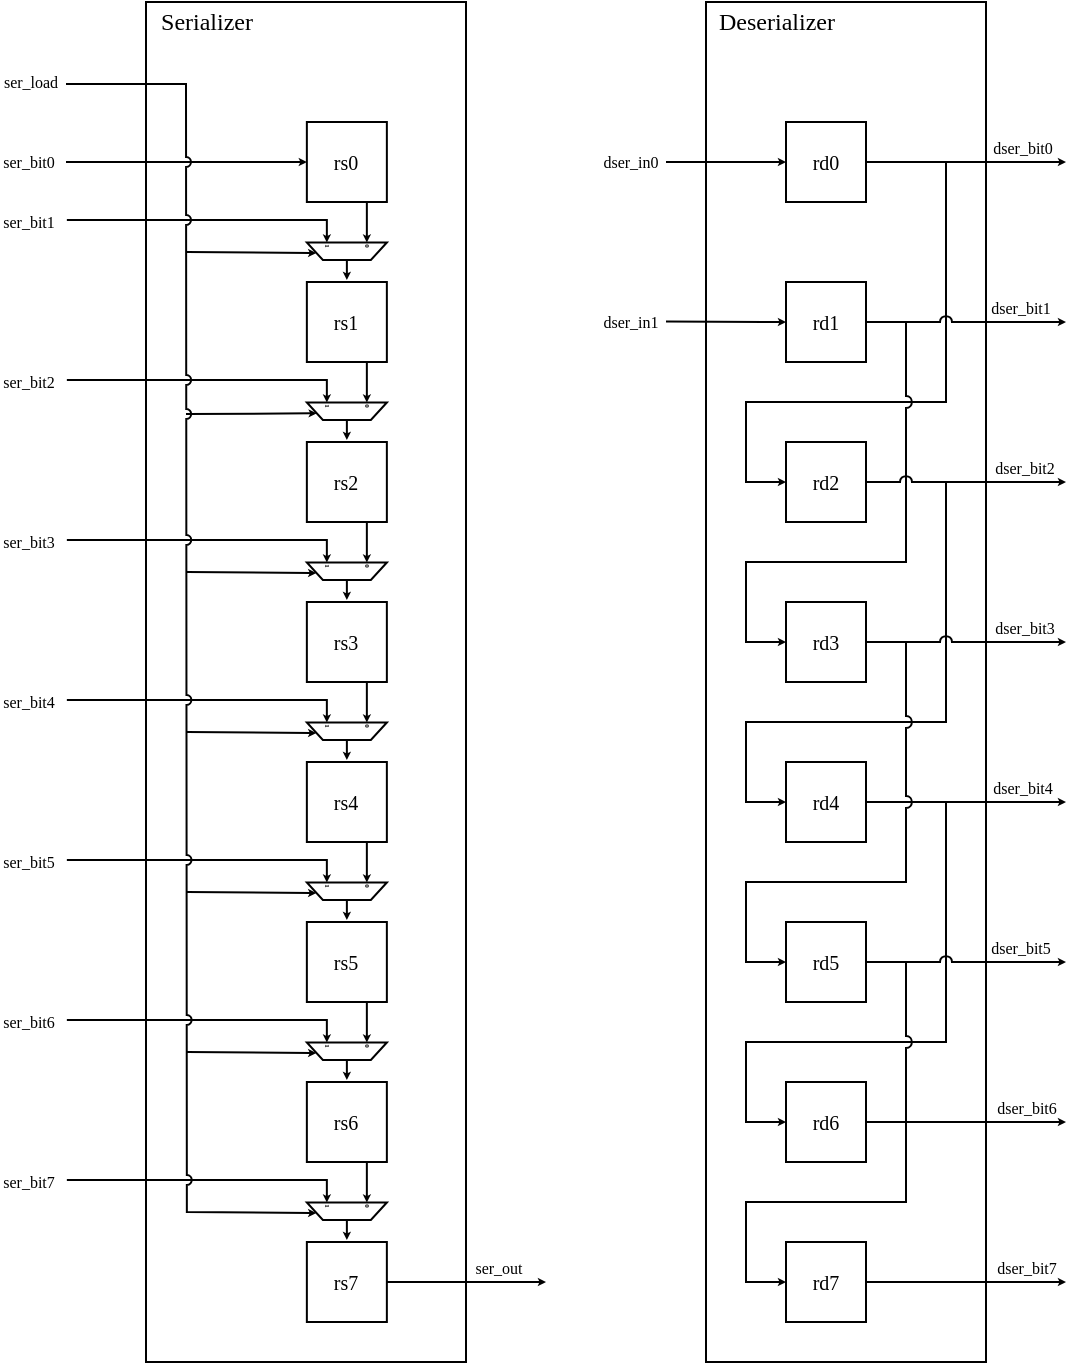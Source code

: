 <mxfile version="16.6.3" type="github">
  <diagram id="MqHUhfrrWIdtyrn8XvhO" name="Page-1">
    <mxGraphModel dx="449" dy="311" grid="1" gridSize="10" guides="1" tooltips="1" connect="1" arrows="1" fold="1" page="1" pageScale="1" pageWidth="827" pageHeight="1169" math="0" shadow="0">
      <root>
        <mxCell id="0" />
        <mxCell id="1" parent="0" />
        <mxCell id="OKn4Y-EZjeskhZOx6g82-79" value="" style="rounded=0;whiteSpace=wrap;html=1;labelBackgroundColor=none;fontFamily=Times New Roman;fontSize=8;fillColor=none;" parent="1" vertex="1">
          <mxGeometry x="180" y="40" width="160" height="680" as="geometry" />
        </mxCell>
        <mxCell id="LxgAofAfpHLzP516k_iO-2" value="" style="endArrow=classic;html=1;rounded=0;fontFamily=Times New Roman;fontSize=10;startSize=1;endSize=1;strokeWidth=1;jumpSize=1;entryX=0;entryY=0.5;entryDx=0;entryDy=0;" parent="1" target="OKn4Y-EZjeskhZOx6g82-7" edge="1">
          <mxGeometry width="50" height="50" relative="1" as="geometry">
            <mxPoint x="140" y="120" as="sourcePoint" />
            <mxPoint x="260.43" y="121" as="targetPoint" />
            <Array as="points" />
          </mxGeometry>
        </mxCell>
        <mxCell id="LxgAofAfpHLzP516k_iO-3" value="&lt;font style=&quot;font-size: 8px;&quot;&gt;ser_bit0&lt;/font&gt;" style="edgeLabel;html=1;align=center;verticalAlign=middle;resizable=0;points=[];fontFamily=Times New Roman;fontSize=8;" parent="LxgAofAfpHLzP516k_iO-2" vertex="1" connectable="0">
          <mxGeometry x="-0.857" y="1" relative="1" as="geometry">
            <mxPoint x="-28" y="1" as="offset" />
          </mxGeometry>
        </mxCell>
        <mxCell id="OKn4Y-EZjeskhZOx6g82-7" value="rs0" style="whiteSpace=wrap;html=1;aspect=fixed;fontFamily=Times New Roman;fontSize=10;" parent="1" vertex="1">
          <mxGeometry x="260.43" y="100" width="40" height="40" as="geometry" />
        </mxCell>
        <mxCell id="OKn4Y-EZjeskhZOx6g82-15" value="" style="shape=stencil(vZXRboMgFIafxtsGZU13u7jtchfLXoAqraQIBpjWPf2OgF3VahujS4zK+T0fx184BjjWGSloEKEswK9BFIUIwRnGVW9MdEET44IlUYzsOXWKNkqeaMVS4xlMZFQx06j4LUAv8Exz4DiRQgCESaE7ypUOMMIE5KKzg/np686oAH5ODVW+SBcNove52E20XYu8W4682a5jRvg/Hi9mRLgWuFtxuNaHWwwczsfiGCJjGxLHe5Kcjkp+i3SYNaodpKI3hD9ZGM1+mm5jL7a8JzT92jbJ1Nxm2esjZjVZB5IzXsPY39i8L7BGQ+yDVnD+lDkRd0iMc9fhJh4qSNP7BkIr57KkdzrabXIL4ExcAS492SOWYDzPYPR2C3oIkXCpp6yE+IibODb0bOwyUJ0CLq/UdcXvuZJwdhQulrM0bX9bYwX0JwmnJtnNnGR0RVkDBvvIRt2f2gZ+AQ==);whiteSpace=wrap;html=1;verticalAlign=middle;spacingTop=0;spacingLeft=5;rotation=90;fontFamily=Times New Roman;fontSize=10;autosize=0;" parent="1" vertex="1">
          <mxGeometry x="276.06" y="144.63" width="8.75" height="40" as="geometry" />
        </mxCell>
        <mxCell id="OKn4Y-EZjeskhZOx6g82-16" value="" style="endArrow=classic;html=1;rounded=0;fontFamily=Times New Roman;fontSize=10;exitX=1;exitY=0.5;exitDx=0;exitDy=0;jumpSize=1;strokeWidth=1;endSize=1;startSize=1;" parent="1" source="OKn4Y-EZjeskhZOx6g82-15" edge="1">
          <mxGeometry width="50" height="50" relative="1" as="geometry">
            <mxPoint x="230.43" y="239" as="sourcePoint" />
            <mxPoint x="280.43" y="179" as="targetPoint" />
          </mxGeometry>
        </mxCell>
        <mxCell id="OKn4Y-EZjeskhZOx6g82-18" value="" style="endArrow=classic;html=1;rounded=0;fontFamily=Times New Roman;fontSize=10;jumpSize=1;strokeWidth=1;endSize=1;startSize=1;entryX=0;entryY=0.25;entryDx=0;entryDy=0;exitX=0.75;exitY=1;exitDx=0;exitDy=0;" parent="1" source="OKn4Y-EZjeskhZOx6g82-7" target="OKn4Y-EZjeskhZOx6g82-15" edge="1">
          <mxGeometry width="50" height="50" relative="1" as="geometry">
            <mxPoint x="290.43" y="179" as="sourcePoint" />
            <mxPoint x="290.43" y="159" as="targetPoint" />
          </mxGeometry>
        </mxCell>
        <mxCell id="OKn4Y-EZjeskhZOx6g82-21" value="" style="endArrow=classic;html=1;rounded=0;fontFamily=Times New Roman;fontSize=10;startSize=1;endSize=1;strokeWidth=1;jumpSize=1;entryX=0;entryY=0.75;entryDx=0;entryDy=0;" parent="1" target="OKn4Y-EZjeskhZOx6g82-15" edge="1">
          <mxGeometry width="50" height="50" relative="1" as="geometry">
            <mxPoint x="140.43" y="149" as="sourcePoint" />
            <mxPoint x="250.43" y="159" as="targetPoint" />
            <Array as="points">
              <mxPoint x="270.43" y="149" />
            </Array>
          </mxGeometry>
        </mxCell>
        <mxCell id="OKn4Y-EZjeskhZOx6g82-22" value="" style="endArrow=classic;html=1;rounded=0;fontFamily=Times New Roman;fontSize=10;startSize=1;endSize=1;strokeWidth=1;jumpSize=1;entryX=0.485;entryY=0.883;entryDx=0;entryDy=0;entryPerimeter=0;" parent="1" edge="1">
          <mxGeometry width="50" height="50" relative="1" as="geometry">
            <mxPoint x="200.43" y="165" as="sourcePoint" />
            <mxPoint x="265.115" y="165.499" as="targetPoint" />
            <Array as="points" />
          </mxGeometry>
        </mxCell>
        <mxCell id="OKn4Y-EZjeskhZOx6g82-23" value="rs1" style="whiteSpace=wrap;html=1;aspect=fixed;fontFamily=Times New Roman;fontSize=10;" parent="1" vertex="1">
          <mxGeometry x="260.43" y="180" width="40" height="40" as="geometry" />
        </mxCell>
        <mxCell id="OKn4Y-EZjeskhZOx6g82-24" value="" style="shape=stencil(vZXRboMgFIafxtsGZU13u7jtchfLXoAqraQIBpjWPf2OgF3VahujS4zK+T0fx184BjjWGSloEKEswK9BFIUIwRnGVW9MdEET44IlUYzsOXWKNkqeaMVS4xlMZFQx06j4LUAv8Exz4DiRQgCESaE7ypUOMMIE5KKzg/np686oAH5ODVW+SBcNove52E20XYu8W4682a5jRvg/Hi9mRLgWuFtxuNaHWwwczsfiGCJjGxLHe5Kcjkp+i3SYNaodpKI3hD9ZGM1+mm5jL7a8JzT92jbJ1Nxm2esjZjVZB5IzXsPY39i8L7BGQ+yDVnD+lDkRd0iMc9fhJh4qSNP7BkIr57KkdzrabXIL4ExcAS492SOWYDzPYPR2C3oIkXCpp6yE+IibODb0bOwyUJ0CLq/UdcXvuZJwdhQulrM0bX9bYwX0JwmnJtnNnGR0RVkDBvvIRt2f2gZ+AQ==);whiteSpace=wrap;html=1;verticalAlign=middle;spacingTop=0;spacingLeft=5;rotation=90;fontFamily=Times New Roman;fontSize=10;autosize=0;" parent="1" vertex="1">
          <mxGeometry x="276.06" y="224.63" width="8.75" height="40" as="geometry" />
        </mxCell>
        <mxCell id="OKn4Y-EZjeskhZOx6g82-25" value="" style="endArrow=classic;html=1;rounded=0;fontFamily=Times New Roman;fontSize=10;exitX=1;exitY=0.5;exitDx=0;exitDy=0;jumpSize=1;strokeWidth=1;endSize=1;startSize=1;" parent="1" source="OKn4Y-EZjeskhZOx6g82-24" edge="1">
          <mxGeometry width="50" height="50" relative="1" as="geometry">
            <mxPoint x="230.43" y="319" as="sourcePoint" />
            <mxPoint x="280.43" y="259" as="targetPoint" />
          </mxGeometry>
        </mxCell>
        <mxCell id="OKn4Y-EZjeskhZOx6g82-26" value="" style="endArrow=classic;html=1;rounded=0;fontFamily=Times New Roman;fontSize=10;jumpSize=1;strokeWidth=1;endSize=1;startSize=1;entryX=0;entryY=0.25;entryDx=0;entryDy=0;exitX=0.75;exitY=1;exitDx=0;exitDy=0;" parent="1" source="OKn4Y-EZjeskhZOx6g82-23" target="OKn4Y-EZjeskhZOx6g82-24" edge="1">
          <mxGeometry width="50" height="50" relative="1" as="geometry">
            <mxPoint x="290.43" y="259" as="sourcePoint" />
            <mxPoint x="290.43" y="239" as="targetPoint" />
          </mxGeometry>
        </mxCell>
        <mxCell id="OKn4Y-EZjeskhZOx6g82-27" value="" style="endArrow=classic;html=1;rounded=0;fontFamily=Times New Roman;fontSize=10;startSize=1;endSize=1;strokeWidth=1;jumpSize=5;entryX=0;entryY=0.75;entryDx=0;entryDy=0;jumpStyle=arc;" parent="1" target="OKn4Y-EZjeskhZOx6g82-24" edge="1">
          <mxGeometry width="50" height="50" relative="1" as="geometry">
            <mxPoint x="140.43" y="229" as="sourcePoint" />
            <mxPoint x="250.43" y="239" as="targetPoint" />
            <Array as="points">
              <mxPoint x="270.43" y="229" />
            </Array>
          </mxGeometry>
        </mxCell>
        <mxCell id="OKn4Y-EZjeskhZOx6g82-28" value="" style="endArrow=classic;html=1;rounded=0;fontFamily=Times New Roman;fontSize=10;startSize=1;endSize=1;strokeWidth=1;jumpSize=1;entryX=0.618;entryY=0.877;entryDx=0;entryDy=0;entryPerimeter=0;" parent="1" target="OKn4Y-EZjeskhZOx6g82-24" edge="1">
          <mxGeometry width="50" height="50" relative="1" as="geometry">
            <mxPoint x="200" y="246" as="sourcePoint" />
            <mxPoint x="265.115" y="246.499" as="targetPoint" />
          </mxGeometry>
        </mxCell>
        <mxCell id="OKn4Y-EZjeskhZOx6g82-29" value="rs2" style="whiteSpace=wrap;html=1;aspect=fixed;fontFamily=Times New Roman;fontSize=10;" parent="1" vertex="1">
          <mxGeometry x="260.43" y="260" width="40" height="40" as="geometry" />
        </mxCell>
        <mxCell id="OKn4Y-EZjeskhZOx6g82-30" value="" style="shape=stencil(vZXRboMgFIafxtsGZU13u7jtchfLXoAqraQIBpjWPf2OgF3VahujS4zK+T0fx184BjjWGSloEKEswK9BFIUIwRnGVW9MdEET44IlUYzsOXWKNkqeaMVS4xlMZFQx06j4LUAv8Exz4DiRQgCESaE7ypUOMMIE5KKzg/np686oAH5ODVW+SBcNove52E20XYu8W4682a5jRvg/Hi9mRLgWuFtxuNaHWwwczsfiGCJjGxLHe5Kcjkp+i3SYNaodpKI3hD9ZGM1+mm5jL7a8JzT92jbJ1Nxm2esjZjVZB5IzXsPY39i8L7BGQ+yDVnD+lDkRd0iMc9fhJh4qSNP7BkIr57KkdzrabXIL4ExcAS492SOWYDzPYPR2C3oIkXCpp6yE+IibODb0bOwyUJ0CLq/UdcXvuZJwdhQulrM0bX9bYwX0JwmnJtnNnGR0RVkDBvvIRt2f2gZ+AQ==);whiteSpace=wrap;html=1;verticalAlign=middle;spacingTop=0;spacingLeft=5;rotation=90;fontFamily=Times New Roman;fontSize=10;autosize=0;" parent="1" vertex="1">
          <mxGeometry x="276.06" y="304.63" width="8.75" height="40" as="geometry" />
        </mxCell>
        <mxCell id="OKn4Y-EZjeskhZOx6g82-31" value="" style="endArrow=classic;html=1;rounded=0;fontFamily=Times New Roman;fontSize=10;exitX=1;exitY=0.5;exitDx=0;exitDy=0;jumpSize=1;strokeWidth=1;endSize=1;startSize=1;" parent="1" source="OKn4Y-EZjeskhZOx6g82-30" edge="1">
          <mxGeometry width="50" height="50" relative="1" as="geometry">
            <mxPoint x="230.43" y="399" as="sourcePoint" />
            <mxPoint x="280.43" y="339" as="targetPoint" />
          </mxGeometry>
        </mxCell>
        <mxCell id="OKn4Y-EZjeskhZOx6g82-32" value="" style="endArrow=classic;html=1;rounded=0;fontFamily=Times New Roman;fontSize=10;jumpSize=1;strokeWidth=1;endSize=1;startSize=1;entryX=0;entryY=0.25;entryDx=0;entryDy=0;exitX=0.75;exitY=1;exitDx=0;exitDy=0;" parent="1" source="OKn4Y-EZjeskhZOx6g82-29" target="OKn4Y-EZjeskhZOx6g82-30" edge="1">
          <mxGeometry width="50" height="50" relative="1" as="geometry">
            <mxPoint x="290.43" y="339" as="sourcePoint" />
            <mxPoint x="290.43" y="319" as="targetPoint" />
          </mxGeometry>
        </mxCell>
        <mxCell id="OKn4Y-EZjeskhZOx6g82-33" value="" style="endArrow=classic;html=1;rounded=0;fontFamily=Times New Roman;fontSize=10;startSize=1;endSize=1;strokeWidth=1;jumpSize=1;entryX=0;entryY=0.75;entryDx=0;entryDy=0;" parent="1" target="OKn4Y-EZjeskhZOx6g82-30" edge="1">
          <mxGeometry width="50" height="50" relative="1" as="geometry">
            <mxPoint x="140.43" y="309" as="sourcePoint" />
            <mxPoint x="250.43" y="319" as="targetPoint" />
            <Array as="points">
              <mxPoint x="270.43" y="309" />
            </Array>
          </mxGeometry>
        </mxCell>
        <mxCell id="OKn4Y-EZjeskhZOx6g82-34" value="" style="endArrow=classic;html=1;rounded=0;fontFamily=Times New Roman;fontSize=10;startSize=1;endSize=1;strokeWidth=1;jumpSize=1;entryX=0.485;entryY=0.883;entryDx=0;entryDy=0;entryPerimeter=0;" parent="1" edge="1">
          <mxGeometry width="50" height="50" relative="1" as="geometry">
            <mxPoint x="200.43" y="325" as="sourcePoint" />
            <mxPoint x="265.115" y="325.499" as="targetPoint" />
          </mxGeometry>
        </mxCell>
        <mxCell id="OKn4Y-EZjeskhZOx6g82-35" value="rs3" style="whiteSpace=wrap;html=1;aspect=fixed;fontFamily=Times New Roman;fontSize=10;" parent="1" vertex="1">
          <mxGeometry x="260.43" y="340" width="40" height="40" as="geometry" />
        </mxCell>
        <mxCell id="OKn4Y-EZjeskhZOx6g82-36" value="" style="shape=stencil(vZXRboMgFIafxtsGZU13u7jtchfLXoAqraQIBpjWPf2OgF3VahujS4zK+T0fx184BjjWGSloEKEswK9BFIUIwRnGVW9MdEET44IlUYzsOXWKNkqeaMVS4xlMZFQx06j4LUAv8Exz4DiRQgCESaE7ypUOMMIE5KKzg/np686oAH5ODVW+SBcNove52E20XYu8W4682a5jRvg/Hi9mRLgWuFtxuNaHWwwczsfiGCJjGxLHe5Kcjkp+i3SYNaodpKI3hD9ZGM1+mm5jL7a8JzT92jbJ1Nxm2esjZjVZB5IzXsPY39i8L7BGQ+yDVnD+lDkRd0iMc9fhJh4qSNP7BkIr57KkdzrabXIL4ExcAS492SOWYDzPYPR2C3oIkXCpp6yE+IibODb0bOwyUJ0CLq/UdcXvuZJwdhQulrM0bX9bYwX0JwmnJtnNnGR0RVkDBvvIRt2f2gZ+AQ==);whiteSpace=wrap;html=1;verticalAlign=middle;spacingTop=0;spacingLeft=5;rotation=90;fontFamily=Times New Roman;fontSize=10;autosize=0;" parent="1" vertex="1">
          <mxGeometry x="276.06" y="384.63" width="8.75" height="40" as="geometry" />
        </mxCell>
        <mxCell id="OKn4Y-EZjeskhZOx6g82-37" value="" style="endArrow=classic;html=1;rounded=0;fontFamily=Times New Roman;fontSize=10;exitX=1;exitY=0.5;exitDx=0;exitDy=0;jumpSize=1;strokeWidth=1;endSize=1;startSize=1;" parent="1" source="OKn4Y-EZjeskhZOx6g82-36" edge="1">
          <mxGeometry width="50" height="50" relative="1" as="geometry">
            <mxPoint x="230.43" y="479" as="sourcePoint" />
            <mxPoint x="280.43" y="419" as="targetPoint" />
          </mxGeometry>
        </mxCell>
        <mxCell id="OKn4Y-EZjeskhZOx6g82-38" value="" style="endArrow=classic;html=1;rounded=0;fontFamily=Times New Roman;fontSize=10;jumpSize=1;strokeWidth=1;endSize=1;startSize=1;entryX=0;entryY=0.25;entryDx=0;entryDy=0;exitX=0.75;exitY=1;exitDx=0;exitDy=0;" parent="1" source="OKn4Y-EZjeskhZOx6g82-35" target="OKn4Y-EZjeskhZOx6g82-36" edge="1">
          <mxGeometry width="50" height="50" relative="1" as="geometry">
            <mxPoint x="290.43" y="419" as="sourcePoint" />
            <mxPoint x="290.43" y="399" as="targetPoint" />
          </mxGeometry>
        </mxCell>
        <mxCell id="OKn4Y-EZjeskhZOx6g82-39" value="" style="endArrow=classic;html=1;rounded=0;fontFamily=Times New Roman;fontSize=10;startSize=1;endSize=1;strokeWidth=1;jumpSize=1;entryX=0;entryY=0.75;entryDx=0;entryDy=0;" parent="1" target="OKn4Y-EZjeskhZOx6g82-36" edge="1">
          <mxGeometry width="50" height="50" relative="1" as="geometry">
            <mxPoint x="140.43" y="389" as="sourcePoint" />
            <mxPoint x="250.43" y="399" as="targetPoint" />
            <Array as="points">
              <mxPoint x="270.43" y="389" />
            </Array>
          </mxGeometry>
        </mxCell>
        <mxCell id="OKn4Y-EZjeskhZOx6g82-40" value="" style="endArrow=classic;html=1;rounded=0;fontFamily=Times New Roman;fontSize=10;startSize=1;endSize=1;strokeWidth=1;jumpSize=1;entryX=0.485;entryY=0.883;entryDx=0;entryDy=0;entryPerimeter=0;" parent="1" edge="1">
          <mxGeometry width="50" height="50" relative="1" as="geometry">
            <mxPoint x="200.43" y="405" as="sourcePoint" />
            <mxPoint x="265.115" y="405.499" as="targetPoint" />
          </mxGeometry>
        </mxCell>
        <mxCell id="OKn4Y-EZjeskhZOx6g82-41" value="rs4" style="whiteSpace=wrap;html=1;aspect=fixed;fontFamily=Times New Roman;fontSize=10;" parent="1" vertex="1">
          <mxGeometry x="260.43" y="420" width="40" height="40" as="geometry" />
        </mxCell>
        <mxCell id="OKn4Y-EZjeskhZOx6g82-42" value="" style="shape=stencil(vZXRboMgFIafxtsGZU13u7jtchfLXoAqraQIBpjWPf2OgF3VahujS4zK+T0fx184BjjWGSloEKEswK9BFIUIwRnGVW9MdEET44IlUYzsOXWKNkqeaMVS4xlMZFQx06j4LUAv8Exz4DiRQgCESaE7ypUOMMIE5KKzg/np686oAH5ODVW+SBcNove52E20XYu8W4682a5jRvg/Hi9mRLgWuFtxuNaHWwwczsfiGCJjGxLHe5Kcjkp+i3SYNaodpKI3hD9ZGM1+mm5jL7a8JzT92jbJ1Nxm2esjZjVZB5IzXsPY39i8L7BGQ+yDVnD+lDkRd0iMc9fhJh4qSNP7BkIr57KkdzrabXIL4ExcAS492SOWYDzPYPR2C3oIkXCpp6yE+IibODb0bOwyUJ0CLq/UdcXvuZJwdhQulrM0bX9bYwX0JwmnJtnNnGR0RVkDBvvIRt2f2gZ+AQ==);whiteSpace=wrap;html=1;verticalAlign=middle;spacingTop=0;spacingLeft=5;rotation=90;fontFamily=Times New Roman;fontSize=10;autosize=0;" parent="1" vertex="1">
          <mxGeometry x="276.06" y="464.63" width="8.75" height="40" as="geometry" />
        </mxCell>
        <mxCell id="OKn4Y-EZjeskhZOx6g82-43" value="" style="endArrow=classic;html=1;rounded=0;fontFamily=Times New Roman;fontSize=10;exitX=1;exitY=0.5;exitDx=0;exitDy=0;jumpSize=1;strokeWidth=1;endSize=1;startSize=1;" parent="1" source="OKn4Y-EZjeskhZOx6g82-42" edge="1">
          <mxGeometry width="50" height="50" relative="1" as="geometry">
            <mxPoint x="230.43" y="559" as="sourcePoint" />
            <mxPoint x="280.43" y="499" as="targetPoint" />
          </mxGeometry>
        </mxCell>
        <mxCell id="OKn4Y-EZjeskhZOx6g82-44" value="" style="endArrow=classic;html=1;rounded=0;fontFamily=Times New Roman;fontSize=10;jumpSize=1;strokeWidth=1;endSize=1;startSize=1;entryX=0;entryY=0.25;entryDx=0;entryDy=0;exitX=0.75;exitY=1;exitDx=0;exitDy=0;" parent="1" source="OKn4Y-EZjeskhZOx6g82-41" target="OKn4Y-EZjeskhZOx6g82-42" edge="1">
          <mxGeometry width="50" height="50" relative="1" as="geometry">
            <mxPoint x="290.43" y="499" as="sourcePoint" />
            <mxPoint x="290.43" y="479" as="targetPoint" />
          </mxGeometry>
        </mxCell>
        <mxCell id="OKn4Y-EZjeskhZOx6g82-45" value="" style="endArrow=classic;html=1;rounded=0;fontFamily=Times New Roman;fontSize=10;startSize=1;endSize=1;strokeWidth=1;jumpSize=1;entryX=0;entryY=0.75;entryDx=0;entryDy=0;" parent="1" target="OKn4Y-EZjeskhZOx6g82-42" edge="1">
          <mxGeometry width="50" height="50" relative="1" as="geometry">
            <mxPoint x="140.43" y="469" as="sourcePoint" />
            <mxPoint x="250.43" y="479" as="targetPoint" />
            <Array as="points">
              <mxPoint x="270.43" y="469" />
            </Array>
          </mxGeometry>
        </mxCell>
        <mxCell id="OKn4Y-EZjeskhZOx6g82-46" value="" style="endArrow=classic;html=1;rounded=0;fontFamily=Times New Roman;fontSize=10;startSize=1;endSize=1;strokeWidth=1;jumpSize=1;entryX=0.485;entryY=0.883;entryDx=0;entryDy=0;entryPerimeter=0;" parent="1" edge="1">
          <mxGeometry width="50" height="50" relative="1" as="geometry">
            <mxPoint x="200.43" y="485" as="sourcePoint" />
            <mxPoint x="265.115" y="485.499" as="targetPoint" />
          </mxGeometry>
        </mxCell>
        <mxCell id="OKn4Y-EZjeskhZOx6g82-47" value="rs5" style="whiteSpace=wrap;html=1;aspect=fixed;fontFamily=Times New Roman;fontSize=10;" parent="1" vertex="1">
          <mxGeometry x="260.43" y="500" width="40" height="40" as="geometry" />
        </mxCell>
        <mxCell id="OKn4Y-EZjeskhZOx6g82-48" value="" style="shape=stencil(vZXRboMgFIafxtsGZU13u7jtchfLXoAqraQIBpjWPf2OgF3VahujS4zK+T0fx184BjjWGSloEKEswK9BFIUIwRnGVW9MdEET44IlUYzsOXWKNkqeaMVS4xlMZFQx06j4LUAv8Exz4DiRQgCESaE7ypUOMMIE5KKzg/np686oAH5ODVW+SBcNove52E20XYu8W4682a5jRvg/Hi9mRLgWuFtxuNaHWwwczsfiGCJjGxLHe5Kcjkp+i3SYNaodpKI3hD9ZGM1+mm5jL7a8JzT92jbJ1Nxm2esjZjVZB5IzXsPY39i8L7BGQ+yDVnD+lDkRd0iMc9fhJh4qSNP7BkIr57KkdzrabXIL4ExcAS492SOWYDzPYPR2C3oIkXCpp6yE+IibODb0bOwyUJ0CLq/UdcXvuZJwdhQulrM0bX9bYwX0JwmnJtnNnGR0RVkDBvvIRt2f2gZ+AQ==);whiteSpace=wrap;html=1;verticalAlign=middle;spacingTop=0;spacingLeft=5;rotation=90;fontFamily=Times New Roman;fontSize=10;autosize=0;" parent="1" vertex="1">
          <mxGeometry x="276.06" y="544.63" width="8.75" height="40" as="geometry" />
        </mxCell>
        <mxCell id="OKn4Y-EZjeskhZOx6g82-49" value="" style="endArrow=classic;html=1;rounded=0;fontFamily=Times New Roman;fontSize=10;exitX=1;exitY=0.5;exitDx=0;exitDy=0;jumpSize=1;strokeWidth=1;endSize=1;startSize=1;" parent="1" source="OKn4Y-EZjeskhZOx6g82-48" edge="1">
          <mxGeometry width="50" height="50" relative="1" as="geometry">
            <mxPoint x="230.43" y="639" as="sourcePoint" />
            <mxPoint x="280.43" y="579" as="targetPoint" />
          </mxGeometry>
        </mxCell>
        <mxCell id="OKn4Y-EZjeskhZOx6g82-50" value="" style="endArrow=classic;html=1;rounded=0;fontFamily=Times New Roman;fontSize=10;jumpSize=1;strokeWidth=1;endSize=1;startSize=1;entryX=0;entryY=0.25;entryDx=0;entryDy=0;exitX=0.75;exitY=1;exitDx=0;exitDy=0;" parent="1" source="OKn4Y-EZjeskhZOx6g82-47" target="OKn4Y-EZjeskhZOx6g82-48" edge="1">
          <mxGeometry width="50" height="50" relative="1" as="geometry">
            <mxPoint x="290.43" y="579" as="sourcePoint" />
            <mxPoint x="290.43" y="559" as="targetPoint" />
          </mxGeometry>
        </mxCell>
        <mxCell id="OKn4Y-EZjeskhZOx6g82-51" value="" style="endArrow=classic;html=1;rounded=0;fontFamily=Times New Roman;fontSize=10;startSize=1;endSize=1;strokeWidth=1;jumpSize=1;entryX=0;entryY=0.75;entryDx=0;entryDy=0;" parent="1" target="OKn4Y-EZjeskhZOx6g82-48" edge="1">
          <mxGeometry width="50" height="50" relative="1" as="geometry">
            <mxPoint x="140.43" y="549" as="sourcePoint" />
            <mxPoint x="250.43" y="559" as="targetPoint" />
            <Array as="points">
              <mxPoint x="270.43" y="549" />
            </Array>
          </mxGeometry>
        </mxCell>
        <mxCell id="OKn4Y-EZjeskhZOx6g82-52" value="" style="endArrow=classic;html=1;rounded=0;fontFamily=Times New Roman;fontSize=10;startSize=1;endSize=1;strokeWidth=1;jumpSize=1;entryX=0.485;entryY=0.883;entryDx=0;entryDy=0;entryPerimeter=0;" parent="1" edge="1">
          <mxGeometry width="50" height="50" relative="1" as="geometry">
            <mxPoint x="200.43" y="565" as="sourcePoint" />
            <mxPoint x="265.115" y="565.499" as="targetPoint" />
          </mxGeometry>
        </mxCell>
        <mxCell id="OKn4Y-EZjeskhZOx6g82-53" value="rs6" style="whiteSpace=wrap;html=1;aspect=fixed;fontFamily=Times New Roman;fontSize=10;" parent="1" vertex="1">
          <mxGeometry x="260.43" y="580" width="40" height="40" as="geometry" />
        </mxCell>
        <mxCell id="OKn4Y-EZjeskhZOx6g82-54" value="" style="shape=stencil(vZXRboMgFIafxtsGZU13u7jtchfLXoAqraQIBpjWPf2OgF3VahujS4zK+T0fx184BjjWGSloEKEswK9BFIUIwRnGVW9MdEET44IlUYzsOXWKNkqeaMVS4xlMZFQx06j4LUAv8Exz4DiRQgCESaE7ypUOMMIE5KKzg/np686oAH5ODVW+SBcNove52E20XYu8W4682a5jRvg/Hi9mRLgWuFtxuNaHWwwczsfiGCJjGxLHe5Kcjkp+i3SYNaodpKI3hD9ZGM1+mm5jL7a8JzT92jbJ1Nxm2esjZjVZB5IzXsPY39i8L7BGQ+yDVnD+lDkRd0iMc9fhJh4qSNP7BkIr57KkdzrabXIL4ExcAS492SOWYDzPYPR2C3oIkXCpp6yE+IibODb0bOwyUJ0CLq/UdcXvuZJwdhQulrM0bX9bYwX0JwmnJtnNnGR0RVkDBvvIRt2f2gZ+AQ==);whiteSpace=wrap;html=1;verticalAlign=middle;spacingTop=0;spacingLeft=5;rotation=90;fontFamily=Times New Roman;fontSize=10;autosize=0;" parent="1" vertex="1">
          <mxGeometry x="276.06" y="624.63" width="8.75" height="40" as="geometry" />
        </mxCell>
        <mxCell id="OKn4Y-EZjeskhZOx6g82-55" value="" style="endArrow=classic;html=1;rounded=0;fontFamily=Times New Roman;fontSize=10;exitX=1;exitY=0.5;exitDx=0;exitDy=0;jumpSize=1;strokeWidth=1;endSize=1;startSize=1;" parent="1" source="OKn4Y-EZjeskhZOx6g82-54" edge="1">
          <mxGeometry width="50" height="50" relative="1" as="geometry">
            <mxPoint x="230.43" y="719" as="sourcePoint" />
            <mxPoint x="280.43" y="659" as="targetPoint" />
          </mxGeometry>
        </mxCell>
        <mxCell id="OKn4Y-EZjeskhZOx6g82-56" value="" style="endArrow=classic;html=1;rounded=0;fontFamily=Times New Roman;fontSize=10;jumpSize=1;strokeWidth=1;endSize=1;startSize=1;entryX=0;entryY=0.25;entryDx=0;entryDy=0;exitX=0.75;exitY=1;exitDx=0;exitDy=0;" parent="1" source="OKn4Y-EZjeskhZOx6g82-53" target="OKn4Y-EZjeskhZOx6g82-54" edge="1">
          <mxGeometry width="50" height="50" relative="1" as="geometry">
            <mxPoint x="290.43" y="659" as="sourcePoint" />
            <mxPoint x="290.43" y="639" as="targetPoint" />
          </mxGeometry>
        </mxCell>
        <mxCell id="OKn4Y-EZjeskhZOx6g82-57" value="" style="endArrow=classic;html=1;rounded=0;fontFamily=Times New Roman;fontSize=10;startSize=1;endSize=1;strokeWidth=1;jumpSize=1;entryX=0;entryY=0.75;entryDx=0;entryDy=0;" parent="1" target="OKn4Y-EZjeskhZOx6g82-54" edge="1">
          <mxGeometry width="50" height="50" relative="1" as="geometry">
            <mxPoint x="140.43" y="629" as="sourcePoint" />
            <mxPoint x="250.43" y="639" as="targetPoint" />
            <Array as="points">
              <mxPoint x="270.43" y="629" />
            </Array>
          </mxGeometry>
        </mxCell>
        <mxCell id="OKn4Y-EZjeskhZOx6g82-58" value="" style="endArrow=classic;html=1;rounded=0;fontFamily=Times New Roman;fontSize=10;startSize=1;endSize=1;strokeWidth=1;jumpSize=5;entryX=0.485;entryY=0.883;entryDx=0;entryDy=0;entryPerimeter=0;jumpStyle=arc;" parent="1" edge="1">
          <mxGeometry width="50" height="50" relative="1" as="geometry">
            <mxPoint x="140" y="81" as="sourcePoint" />
            <mxPoint x="265.115" y="645.499" as="targetPoint" />
            <Array as="points">
              <mxPoint x="200" y="81" />
              <mxPoint x="200.43" y="645" />
            </Array>
          </mxGeometry>
        </mxCell>
        <mxCell id="OKn4Y-EZjeskhZOx6g82-65" value="&lt;font style=&quot;font-size: 8px&quot;&gt;ser_load&lt;/font&gt;" style="edgeLabel;html=1;align=center;verticalAlign=middle;resizable=0;points=[];fontSize=10;fontFamily=Times New Roman;labelBackgroundColor=none;" parent="OKn4Y-EZjeskhZOx6g82-58" vertex="1" connectable="0">
          <mxGeometry x="-0.973" y="1" relative="1" as="geometry">
            <mxPoint x="-28" y="-1" as="offset" />
          </mxGeometry>
        </mxCell>
        <mxCell id="OKn4Y-EZjeskhZOx6g82-59" value="rs7" style="whiteSpace=wrap;html=1;aspect=fixed;fontFamily=Times New Roman;fontSize=10;" parent="1" vertex="1">
          <mxGeometry x="260.43" y="660" width="40" height="40" as="geometry" />
        </mxCell>
        <mxCell id="OKn4Y-EZjeskhZOx6g82-67" value="ser_bit1" style="edgeLabel;html=1;align=center;verticalAlign=middle;resizable=0;points=[];fontSize=8;fontFamily=Times New Roman;" parent="1" vertex="1" connectable="0">
          <mxGeometry x="120.433" y="150" as="geometry" />
        </mxCell>
        <mxCell id="OKn4Y-EZjeskhZOx6g82-68" value="ser_bit2" style="edgeLabel;html=1;align=center;verticalAlign=middle;resizable=0;points=[];fontSize=8;fontFamily=Times New Roman;" parent="1" vertex="1" connectable="0">
          <mxGeometry x="120.573" y="230" as="geometry" />
        </mxCell>
        <mxCell id="OKn4Y-EZjeskhZOx6g82-69" value="ser_bit3" style="edgeLabel;html=1;align=center;verticalAlign=middle;resizable=0;points=[];fontSize=8;fontFamily=Times New Roman;" parent="1" vertex="1" connectable="0">
          <mxGeometry x="120.433" y="310" as="geometry" />
        </mxCell>
        <mxCell id="OKn4Y-EZjeskhZOx6g82-70" value="ser_bit4" style="edgeLabel;html=1;align=center;verticalAlign=middle;resizable=0;points=[];fontSize=8;fontFamily=Times New Roman;" parent="1" vertex="1" connectable="0">
          <mxGeometry x="120.57" y="390" as="geometry" />
        </mxCell>
        <mxCell id="OKn4Y-EZjeskhZOx6g82-71" value="ser_bit5" style="edgeLabel;html=1;align=center;verticalAlign=middle;resizable=0;points=[];fontSize=8;fontFamily=Times New Roman;" parent="1" vertex="1" connectable="0">
          <mxGeometry x="120.573" y="470" as="geometry" />
        </mxCell>
        <mxCell id="OKn4Y-EZjeskhZOx6g82-72" value="ser_bit6" style="edgeLabel;html=1;align=center;verticalAlign=middle;resizable=0;points=[];fontSize=8;fontFamily=Times New Roman;" parent="1" vertex="1" connectable="0">
          <mxGeometry x="120.713" y="550" as="geometry" />
        </mxCell>
        <mxCell id="OKn4Y-EZjeskhZOx6g82-73" value="ser_bit7" style="edgeLabel;html=1;align=center;verticalAlign=middle;resizable=0;points=[];fontSize=8;fontFamily=Times New Roman;" parent="1" vertex="1" connectable="0">
          <mxGeometry x="120.573" y="630" as="geometry" />
        </mxCell>
        <mxCell id="OKn4Y-EZjeskhZOx6g82-77" value="" style="endArrow=classic;html=1;rounded=0;fontFamily=Times New Roman;fontSize=8;startSize=1;endSize=1;strokeWidth=1;jumpStyle=arc;jumpSize=5;exitX=1;exitY=0.5;exitDx=0;exitDy=0;" parent="1" source="OKn4Y-EZjeskhZOx6g82-59" edge="1">
          <mxGeometry width="50" height="50" relative="1" as="geometry">
            <mxPoint x="290" y="519" as="sourcePoint" />
            <mxPoint x="380" y="680" as="targetPoint" />
          </mxGeometry>
        </mxCell>
        <mxCell id="OKn4Y-EZjeskhZOx6g82-78" value="ser_out" style="edgeLabel;html=1;align=center;verticalAlign=middle;resizable=0;points=[];fontSize=8;fontFamily=Times New Roman;" parent="OKn4Y-EZjeskhZOx6g82-77" vertex="1" connectable="0">
          <mxGeometry x="0.227" y="-1" relative="1" as="geometry">
            <mxPoint x="6" y="-8" as="offset" />
          </mxGeometry>
        </mxCell>
        <mxCell id="OKn4Y-EZjeskhZOx6g82-80" value="&lt;font style=&quot;font-size: 12px&quot;&gt;Serializer&lt;/font&gt;" style="text;html=1;align=center;verticalAlign=middle;resizable=0;points=[];autosize=1;strokeColor=none;fillColor=none;fontSize=8;fontFamily=Times New Roman;" parent="1" vertex="1">
          <mxGeometry x="180" y="40" width="60" height="20" as="geometry" />
        </mxCell>
        <mxCell id="xlPUVcPiUmlX-xtXp4R3-2" value="rd0" style="whiteSpace=wrap;html=1;aspect=fixed;fontFamily=Times New Roman;fontSize=10;" vertex="1" parent="1">
          <mxGeometry x="500" y="100" width="40" height="40" as="geometry" />
        </mxCell>
        <mxCell id="xlPUVcPiUmlX-xtXp4R3-3" value="rd1" style="whiteSpace=wrap;html=1;aspect=fixed;fontFamily=Times New Roman;fontSize=10;" vertex="1" parent="1">
          <mxGeometry x="500" y="180" width="40" height="40" as="geometry" />
        </mxCell>
        <mxCell id="xlPUVcPiUmlX-xtXp4R3-4" value="rd2" style="whiteSpace=wrap;html=1;aspect=fixed;fontFamily=Times New Roman;fontSize=10;" vertex="1" parent="1">
          <mxGeometry x="500" y="260" width="40" height="40" as="geometry" />
        </mxCell>
        <mxCell id="xlPUVcPiUmlX-xtXp4R3-5" value="rd3" style="whiteSpace=wrap;html=1;aspect=fixed;fontFamily=Times New Roman;fontSize=10;" vertex="1" parent="1">
          <mxGeometry x="500" y="340" width="40" height="40" as="geometry" />
        </mxCell>
        <mxCell id="xlPUVcPiUmlX-xtXp4R3-11" value="" style="endArrow=classic;html=1;rounded=0;fontFamily=Times New Roman;fontSize=10;jumpSize=1;strokeWidth=1;endSize=1;startSize=1;entryX=0;entryY=0.5;entryDx=0;entryDy=0;" edge="1" parent="1" target="xlPUVcPiUmlX-xtXp4R3-2">
          <mxGeometry width="50" height="50" relative="1" as="geometry">
            <mxPoint x="440" y="120" as="sourcePoint" />
            <mxPoint x="300.435" y="170.255" as="targetPoint" />
          </mxGeometry>
        </mxCell>
        <mxCell id="xlPUVcPiUmlX-xtXp4R3-31" value="&lt;font face=&quot;Times New Roman&quot; style=&quot;font-size: 8px&quot;&gt;dser_in0&lt;/font&gt;" style="edgeLabel;html=1;align=center;verticalAlign=middle;resizable=0;points=[];" vertex="1" connectable="0" parent="xlPUVcPiUmlX-xtXp4R3-11">
          <mxGeometry x="-0.736" y="2" relative="1" as="geometry">
            <mxPoint x="-26" y="1" as="offset" />
          </mxGeometry>
        </mxCell>
        <mxCell id="xlPUVcPiUmlX-xtXp4R3-12" value="" style="endArrow=classic;html=1;rounded=0;fontFamily=Times New Roman;fontSize=10;jumpSize=1;strokeWidth=1;endSize=1;startSize=1;entryX=0;entryY=0.5;entryDx=0;entryDy=0;" edge="1" parent="1" target="xlPUVcPiUmlX-xtXp4R3-3">
          <mxGeometry width="50" height="50" relative="1" as="geometry">
            <mxPoint x="440" y="199.76" as="sourcePoint" />
            <mxPoint x="490" y="200" as="targetPoint" />
          </mxGeometry>
        </mxCell>
        <mxCell id="xlPUVcPiUmlX-xtXp4R3-32" value="dser_in1" style="edgeLabel;html=1;align=center;verticalAlign=middle;resizable=0;points=[];fontSize=8;fontFamily=Times New Roman;" vertex="1" connectable="0" parent="xlPUVcPiUmlX-xtXp4R3-12">
          <mxGeometry x="-0.885" relative="1" as="geometry">
            <mxPoint x="-22" as="offset" />
          </mxGeometry>
        </mxCell>
        <mxCell id="xlPUVcPiUmlX-xtXp4R3-13" value="" style="endArrow=classic;html=1;rounded=0;endSize=1;startSize=1;jumpSize=6;jumpStyle=arc;exitX=1;exitY=0.5;exitDx=0;exitDy=0;entryX=0;entryY=0.5;entryDx=0;entryDy=0;" edge="1" parent="1" source="xlPUVcPiUmlX-xtXp4R3-2" target="xlPUVcPiUmlX-xtXp4R3-4">
          <mxGeometry width="50" height="50" relative="1" as="geometry">
            <mxPoint x="560" y="420" as="sourcePoint" />
            <mxPoint x="550" y="280" as="targetPoint" />
            <Array as="points">
              <mxPoint x="580" y="120" />
              <mxPoint x="580" y="240" />
              <mxPoint x="480" y="240" />
              <mxPoint x="480" y="280" />
            </Array>
          </mxGeometry>
        </mxCell>
        <mxCell id="xlPUVcPiUmlX-xtXp4R3-14" value="" style="endArrow=classic;html=1;rounded=0;fontFamily=Times New Roman;fontSize=10;jumpSize=1;strokeWidth=1;endSize=1;startSize=1;" edge="1" parent="1">
          <mxGeometry width="50" height="50" relative="1" as="geometry">
            <mxPoint x="580" y="120" as="sourcePoint" />
            <mxPoint x="640" y="120" as="targetPoint" />
          </mxGeometry>
        </mxCell>
        <mxCell id="xlPUVcPiUmlX-xtXp4R3-35" value="dser_bit0" style="edgeLabel;html=1;align=center;verticalAlign=middle;resizable=0;points=[];fontSize=8;fontFamily=Times New Roman;" vertex="1" connectable="0" parent="xlPUVcPiUmlX-xtXp4R3-14">
          <mxGeometry x="0.379" y="1" relative="1" as="geometry">
            <mxPoint x="-4" y="-6" as="offset" />
          </mxGeometry>
        </mxCell>
        <mxCell id="xlPUVcPiUmlX-xtXp4R3-15" value="" style="endArrow=classic;html=1;rounded=0;endSize=1;startSize=1;jumpSize=6;jumpStyle=arc;exitX=1;exitY=0.5;exitDx=0;exitDy=0;entryX=0;entryY=0.5;entryDx=0;entryDy=0;" edge="1" parent="1" source="xlPUVcPiUmlX-xtXp4R3-3" target="xlPUVcPiUmlX-xtXp4R3-5">
          <mxGeometry width="50" height="50" relative="1" as="geometry">
            <mxPoint x="550" y="200" as="sourcePoint" />
            <mxPoint x="550" y="360" as="targetPoint" />
            <Array as="points">
              <mxPoint x="560" y="200" />
              <mxPoint x="560" y="320" />
              <mxPoint x="480" y="320" />
              <mxPoint x="480" y="360" />
            </Array>
          </mxGeometry>
        </mxCell>
        <mxCell id="xlPUVcPiUmlX-xtXp4R3-16" value="" style="endArrow=classic;html=1;rounded=0;fontFamily=Times New Roman;fontSize=10;jumpSize=6;strokeWidth=1;endSize=1;startSize=1;jumpStyle=arc;" edge="1" parent="1">
          <mxGeometry width="50" height="50" relative="1" as="geometry">
            <mxPoint x="560" y="200" as="sourcePoint" />
            <mxPoint x="640" y="200" as="targetPoint" />
          </mxGeometry>
        </mxCell>
        <mxCell id="xlPUVcPiUmlX-xtXp4R3-36" value="dser_bit1" style="edgeLabel;html=1;align=center;verticalAlign=middle;resizable=0;points=[];fontSize=8;fontFamily=Times New Roman;" vertex="1" connectable="0" parent="xlPUVcPiUmlX-xtXp4R3-16">
          <mxGeometry x="0.418" y="-1" relative="1" as="geometry">
            <mxPoint y="-8" as="offset" />
          </mxGeometry>
        </mxCell>
        <mxCell id="xlPUVcPiUmlX-xtXp4R3-17" value="rd4" style="whiteSpace=wrap;html=1;aspect=fixed;fontFamily=Times New Roman;fontSize=10;" vertex="1" parent="1">
          <mxGeometry x="500" y="420" width="40" height="40" as="geometry" />
        </mxCell>
        <mxCell id="xlPUVcPiUmlX-xtXp4R3-18" value="rd5" style="whiteSpace=wrap;html=1;aspect=fixed;fontFamily=Times New Roman;fontSize=10;" vertex="1" parent="1">
          <mxGeometry x="500" y="500" width="40" height="40" as="geometry" />
        </mxCell>
        <mxCell id="xlPUVcPiUmlX-xtXp4R3-19" value="rd6" style="whiteSpace=wrap;html=1;aspect=fixed;fontFamily=Times New Roman;fontSize=10;" vertex="1" parent="1">
          <mxGeometry x="500" y="580" width="40" height="40" as="geometry" />
        </mxCell>
        <mxCell id="xlPUVcPiUmlX-xtXp4R3-20" value="rd7" style="whiteSpace=wrap;html=1;aspect=fixed;fontFamily=Times New Roman;fontSize=10;" vertex="1" parent="1">
          <mxGeometry x="500" y="660" width="40" height="40" as="geometry" />
        </mxCell>
        <mxCell id="xlPUVcPiUmlX-xtXp4R3-21" value="" style="endArrow=classic;html=1;rounded=0;endSize=1;startSize=1;jumpSize=6;jumpStyle=arc;exitX=1;exitY=0.5;exitDx=0;exitDy=0;entryX=0;entryY=0.5;entryDx=0;entryDy=0;" edge="1" parent="1" source="xlPUVcPiUmlX-xtXp4R3-17" target="xlPUVcPiUmlX-xtXp4R3-19">
          <mxGeometry width="50" height="50" relative="1" as="geometry">
            <mxPoint x="560" y="740" as="sourcePoint" />
            <mxPoint x="550" y="600" as="targetPoint" />
            <Array as="points">
              <mxPoint x="580" y="440" />
              <mxPoint x="580" y="560" />
              <mxPoint x="480" y="560" />
              <mxPoint x="480" y="600" />
            </Array>
          </mxGeometry>
        </mxCell>
        <mxCell id="xlPUVcPiUmlX-xtXp4R3-22" value="" style="endArrow=classic;html=1;rounded=0;fontFamily=Times New Roman;fontSize=10;jumpSize=1;strokeWidth=1;endSize=1;startSize=1;" edge="1" parent="1">
          <mxGeometry width="50" height="50" relative="1" as="geometry">
            <mxPoint x="580" y="440" as="sourcePoint" />
            <mxPoint x="640" y="440" as="targetPoint" />
          </mxGeometry>
        </mxCell>
        <mxCell id="xlPUVcPiUmlX-xtXp4R3-39" value="dser_bit4" style="edgeLabel;html=1;align=center;verticalAlign=middle;resizable=0;points=[];fontSize=8;fontFamily=Times New Roman;" vertex="1" connectable="0" parent="xlPUVcPiUmlX-xtXp4R3-22">
          <mxGeometry x="0.256" relative="1" as="geometry">
            <mxPoint y="-7" as="offset" />
          </mxGeometry>
        </mxCell>
        <mxCell id="xlPUVcPiUmlX-xtXp4R3-23" value="" style="endArrow=classic;html=1;rounded=0;endSize=1;startSize=1;jumpSize=6;jumpStyle=arc;exitX=1;exitY=0.5;exitDx=0;exitDy=0;entryX=0;entryY=0.5;entryDx=0;entryDy=0;" edge="1" parent="1" source="xlPUVcPiUmlX-xtXp4R3-18" target="xlPUVcPiUmlX-xtXp4R3-20">
          <mxGeometry width="50" height="50" relative="1" as="geometry">
            <mxPoint x="550" y="520" as="sourcePoint" />
            <mxPoint x="550" y="680" as="targetPoint" />
            <Array as="points">
              <mxPoint x="560" y="520" />
              <mxPoint x="560" y="640" />
              <mxPoint x="480" y="640" />
              <mxPoint x="480" y="680" />
            </Array>
          </mxGeometry>
        </mxCell>
        <mxCell id="xlPUVcPiUmlX-xtXp4R3-24" value="" style="endArrow=classic;html=1;rounded=0;fontFamily=Times New Roman;fontSize=10;jumpSize=6;strokeWidth=1;endSize=1;startSize=1;jumpStyle=arc;" edge="1" parent="1">
          <mxGeometry width="50" height="50" relative="1" as="geometry">
            <mxPoint x="560" y="520" as="sourcePoint" />
            <mxPoint x="640" y="520" as="targetPoint" />
          </mxGeometry>
        </mxCell>
        <mxCell id="xlPUVcPiUmlX-xtXp4R3-40" value="dser_bit5" style="edgeLabel;html=1;align=center;verticalAlign=middle;resizable=0;points=[];fontSize=8;fontFamily=Times New Roman;" vertex="1" connectable="0" parent="xlPUVcPiUmlX-xtXp4R3-24">
          <mxGeometry x="0.418" y="1" relative="1" as="geometry">
            <mxPoint y="-6" as="offset" />
          </mxGeometry>
        </mxCell>
        <mxCell id="xlPUVcPiUmlX-xtXp4R3-25" value="" style="endArrow=classic;html=1;rounded=0;endSize=1;startSize=1;jumpSize=6;jumpStyle=arc;exitX=1;exitY=0.5;exitDx=0;exitDy=0;entryX=0;entryY=0.5;entryDx=0;entryDy=0;" edge="1" parent="1">
          <mxGeometry width="50" height="50" relative="1" as="geometry">
            <mxPoint x="540" y="280" as="sourcePoint" />
            <mxPoint x="500" y="440" as="targetPoint" />
            <Array as="points">
              <mxPoint x="580" y="280" />
              <mxPoint x="580" y="400" />
              <mxPoint x="480" y="400" />
              <mxPoint x="480" y="440" />
            </Array>
          </mxGeometry>
        </mxCell>
        <mxCell id="xlPUVcPiUmlX-xtXp4R3-26" value="" style="endArrow=classic;html=1;rounded=0;fontFamily=Times New Roman;fontSize=10;jumpSize=1;strokeWidth=1;endSize=1;startSize=1;" edge="1" parent="1">
          <mxGeometry width="50" height="50" relative="1" as="geometry">
            <mxPoint x="580" y="280" as="sourcePoint" />
            <mxPoint x="640" y="280" as="targetPoint" />
          </mxGeometry>
        </mxCell>
        <mxCell id="xlPUVcPiUmlX-xtXp4R3-37" value="dser_bit2" style="edgeLabel;html=1;align=center;verticalAlign=middle;resizable=0;points=[];fontSize=8;fontFamily=Times New Roman;" vertex="1" connectable="0" parent="xlPUVcPiUmlX-xtXp4R3-26">
          <mxGeometry x="0.287" relative="1" as="geometry">
            <mxPoint y="-7" as="offset" />
          </mxGeometry>
        </mxCell>
        <mxCell id="xlPUVcPiUmlX-xtXp4R3-27" value="" style="endArrow=classic;html=1;rounded=0;endSize=1;startSize=1;jumpSize=6;jumpStyle=arc;exitX=1;exitY=0.5;exitDx=0;exitDy=0;entryX=0;entryY=0.5;entryDx=0;entryDy=0;" edge="1" parent="1">
          <mxGeometry width="50" height="50" relative="1" as="geometry">
            <mxPoint x="540" y="360" as="sourcePoint" />
            <mxPoint x="500" y="520" as="targetPoint" />
            <Array as="points">
              <mxPoint x="560" y="360" />
              <mxPoint x="560" y="480" />
              <mxPoint x="480" y="480" />
              <mxPoint x="480" y="520" />
            </Array>
          </mxGeometry>
        </mxCell>
        <mxCell id="xlPUVcPiUmlX-xtXp4R3-28" value="" style="endArrow=classic;html=1;rounded=0;fontFamily=Times New Roman;fontSize=10;jumpSize=6;strokeWidth=1;endSize=1;startSize=1;jumpStyle=arc;" edge="1" parent="1">
          <mxGeometry width="50" height="50" relative="1" as="geometry">
            <mxPoint x="560" y="360" as="sourcePoint" />
            <mxPoint x="640" y="360" as="targetPoint" />
          </mxGeometry>
        </mxCell>
        <mxCell id="xlPUVcPiUmlX-xtXp4R3-38" value="dser_bit3" style="edgeLabel;html=1;align=center;verticalAlign=middle;resizable=0;points=[];fontSize=8;fontFamily=Times New Roman;" vertex="1" connectable="0" parent="xlPUVcPiUmlX-xtXp4R3-28">
          <mxGeometry x="0.477" y="1" relative="1" as="geometry">
            <mxPoint y="-6" as="offset" />
          </mxGeometry>
        </mxCell>
        <mxCell id="xlPUVcPiUmlX-xtXp4R3-29" value="" style="endArrow=classic;html=1;rounded=0;fontFamily=Times New Roman;fontSize=10;jumpSize=1;strokeWidth=1;endSize=1;startSize=1;exitX=1;exitY=0.5;exitDx=0;exitDy=0;" edge="1" parent="1" source="xlPUVcPiUmlX-xtXp4R3-19">
          <mxGeometry width="50" height="50" relative="1" as="geometry">
            <mxPoint x="580" y="600" as="sourcePoint" />
            <mxPoint x="640" y="600" as="targetPoint" />
          </mxGeometry>
        </mxCell>
        <mxCell id="xlPUVcPiUmlX-xtXp4R3-41" value="dser_bit6" style="edgeLabel;html=1;align=center;verticalAlign=middle;resizable=0;points=[];fontSize=8;fontFamily=Times New Roman;" vertex="1" connectable="0" parent="xlPUVcPiUmlX-xtXp4R3-29">
          <mxGeometry x="0.601" y="1" relative="1" as="geometry">
            <mxPoint y="-6" as="offset" />
          </mxGeometry>
        </mxCell>
        <mxCell id="xlPUVcPiUmlX-xtXp4R3-30" value="" style="endArrow=classic;html=1;rounded=0;fontFamily=Times New Roman;fontSize=10;jumpSize=6;strokeWidth=1;endSize=1;startSize=1;jumpStyle=arc;exitX=1;exitY=0.5;exitDx=0;exitDy=0;" edge="1" parent="1" source="xlPUVcPiUmlX-xtXp4R3-20">
          <mxGeometry width="50" height="50" relative="1" as="geometry">
            <mxPoint x="560" y="680" as="sourcePoint" />
            <mxPoint x="640" y="680" as="targetPoint" />
          </mxGeometry>
        </mxCell>
        <mxCell id="xlPUVcPiUmlX-xtXp4R3-42" value="dser_bit7" style="edgeLabel;html=1;align=center;verticalAlign=middle;resizable=0;points=[];fontSize=8;fontFamily=Times New Roman;" vertex="1" connectable="0" parent="xlPUVcPiUmlX-xtXp4R3-30">
          <mxGeometry x="0.601" y="1" relative="1" as="geometry">
            <mxPoint y="-6" as="offset" />
          </mxGeometry>
        </mxCell>
        <mxCell id="xlPUVcPiUmlX-xtXp4R3-33" value="" style="rounded=0;whiteSpace=wrap;html=1;fontFamily=Times New Roman;fontSize=8;fillColor=none;" vertex="1" parent="1">
          <mxGeometry x="460" y="40" width="140" height="680" as="geometry" />
        </mxCell>
        <mxCell id="xlPUVcPiUmlX-xtXp4R3-34" value="&lt;font style=&quot;font-size: 12px&quot;&gt;Deserializer&lt;/font&gt;" style="text;html=1;align=center;verticalAlign=middle;resizable=0;points=[];autosize=1;strokeColor=none;fillColor=none;fontSize=8;fontFamily=Times New Roman;" vertex="1" parent="1">
          <mxGeometry x="460" y="40" width="70" height="20" as="geometry" />
        </mxCell>
      </root>
    </mxGraphModel>
  </diagram>
</mxfile>
